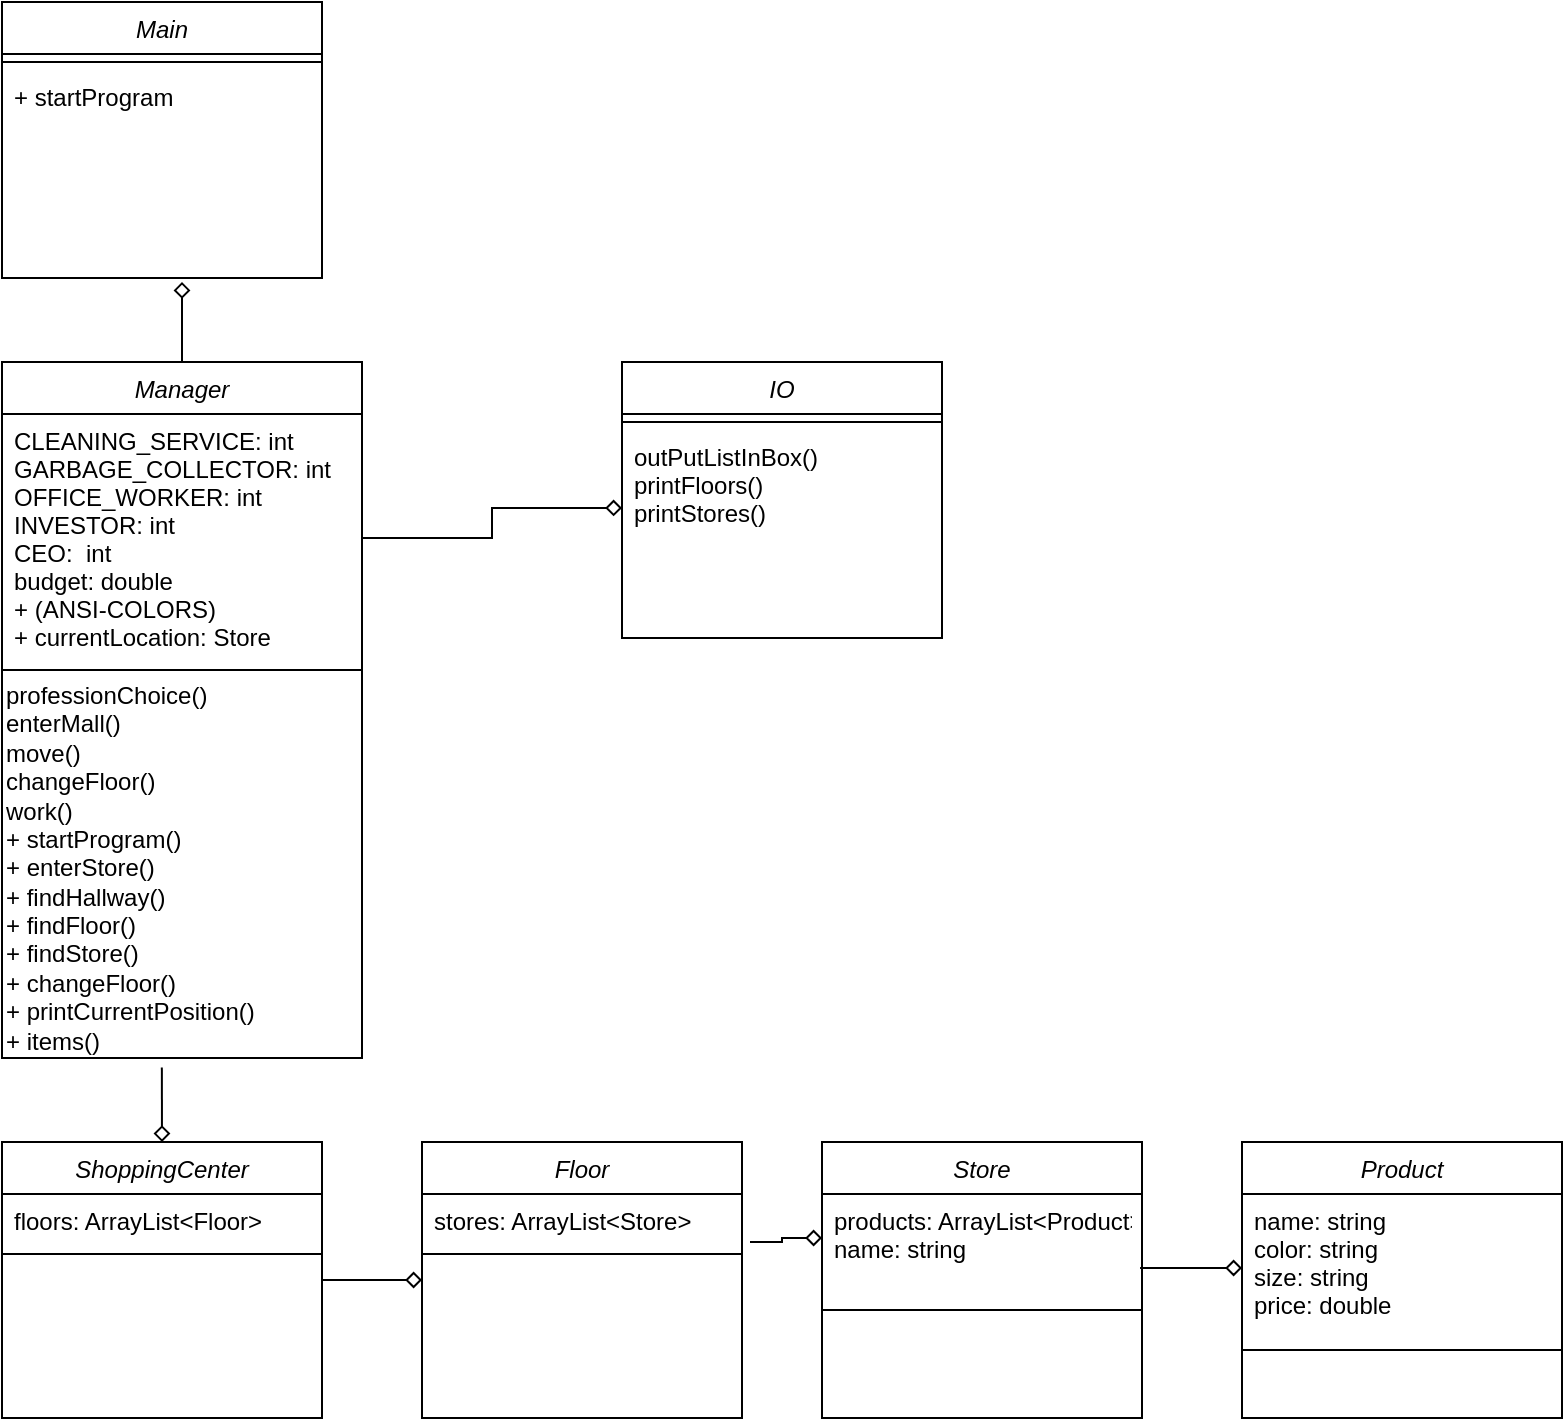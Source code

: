 <mxfile version="15.5.2" type="device"><diagram id="C5RBs43oDa-KdzZeNtuy" name="Page-1"><mxGraphModel dx="1422" dy="914" grid="1" gridSize="10" guides="1" tooltips="1" connect="1" arrows="1" fold="1" page="1" pageScale="1" pageWidth="827" pageHeight="1169" math="0" shadow="0"><root><mxCell id="WIyWlLk6GJQsqaUBKTNV-0"/><mxCell id="WIyWlLk6GJQsqaUBKTNV-1" parent="WIyWlLk6GJQsqaUBKTNV-0"/><mxCell id="pVR4ZC9BGQJKEhkNUL3v-0" value="Main" style="swimlane;fontStyle=2;align=center;verticalAlign=top;childLayout=stackLayout;horizontal=1;startSize=26;horizontalStack=0;resizeParent=1;resizeLast=0;collapsible=1;marginBottom=0;rounded=0;shadow=0;strokeWidth=1;" vertex="1" parent="WIyWlLk6GJQsqaUBKTNV-1"><mxGeometry x="20" y="60" width="160" height="138" as="geometry"><mxRectangle x="230" y="140" width="160" height="26" as="alternateBounds"/></mxGeometry></mxCell><mxCell id="pVR4ZC9BGQJKEhkNUL3v-1" value="" style="line;html=1;strokeWidth=1;align=left;verticalAlign=middle;spacingTop=-1;spacingLeft=3;spacingRight=3;rotatable=0;labelPosition=right;points=[];portConstraint=eastwest;" vertex="1" parent="pVR4ZC9BGQJKEhkNUL3v-0"><mxGeometry y="26" width="160" height="8" as="geometry"/></mxCell><mxCell id="pVR4ZC9BGQJKEhkNUL3v-2" value="+ startProgram" style="text;align=left;verticalAlign=top;spacingLeft=4;spacingRight=4;overflow=hidden;rotatable=0;points=[[0,0.5],[1,0.5]];portConstraint=eastwest;" vertex="1" parent="pVR4ZC9BGQJKEhkNUL3v-0"><mxGeometry y="34" width="160" height="26" as="geometry"/></mxCell><mxCell id="pVR4ZC9BGQJKEhkNUL3v-3" value="IO" style="swimlane;fontStyle=2;align=center;verticalAlign=top;childLayout=stackLayout;horizontal=1;startSize=26;horizontalStack=0;resizeParent=1;resizeLast=0;collapsible=1;marginBottom=0;rounded=0;shadow=0;strokeWidth=1;" vertex="1" parent="WIyWlLk6GJQsqaUBKTNV-1"><mxGeometry x="330" y="240" width="160" height="138" as="geometry"><mxRectangle x="230" y="140" width="160" height="26" as="alternateBounds"/></mxGeometry></mxCell><mxCell id="pVR4ZC9BGQJKEhkNUL3v-4" value="" style="line;html=1;strokeWidth=1;align=left;verticalAlign=middle;spacingTop=-1;spacingLeft=3;spacingRight=3;rotatable=0;labelPosition=right;points=[];portConstraint=eastwest;" vertex="1" parent="pVR4ZC9BGQJKEhkNUL3v-3"><mxGeometry y="26" width="160" height="8" as="geometry"/></mxCell><mxCell id="pVR4ZC9BGQJKEhkNUL3v-5" value="outPutListInBox()&#10;printFloors()&#10;printStores()" style="text;align=left;verticalAlign=top;spacingLeft=4;spacingRight=4;overflow=hidden;rotatable=0;points=[[0,0.5],[1,0.5]];portConstraint=eastwest;" vertex="1" parent="pVR4ZC9BGQJKEhkNUL3v-3"><mxGeometry y="34" width="160" height="56" as="geometry"/></mxCell><mxCell id="pVR4ZC9BGQJKEhkNUL3v-6" style="edgeStyle=orthogonalEdgeStyle;rounded=0;orthogonalLoop=1;jettySize=auto;html=1;exitX=0.5;exitY=0;exitDx=0;exitDy=0;endArrow=diamond;endFill=0;" edge="1" parent="WIyWlLk6GJQsqaUBKTNV-1" source="pVR4ZC9BGQJKEhkNUL3v-7"><mxGeometry relative="1" as="geometry"><mxPoint x="110" y="200" as="targetPoint"/></mxGeometry></mxCell><mxCell id="pVR4ZC9BGQJKEhkNUL3v-7" value="Manager" style="swimlane;fontStyle=2;align=center;verticalAlign=top;childLayout=stackLayout;horizontal=1;startSize=26;horizontalStack=0;resizeParent=1;resizeLast=0;collapsible=1;marginBottom=0;rounded=0;shadow=0;strokeWidth=1;" vertex="1" parent="WIyWlLk6GJQsqaUBKTNV-1"><mxGeometry x="20" y="240" width="180" height="348" as="geometry"><mxRectangle x="230" y="140" width="160" height="26" as="alternateBounds"/></mxGeometry></mxCell><mxCell id="pVR4ZC9BGQJKEhkNUL3v-8" value="CLEANING_SERVICE: int&#10;GARBAGE_COLLECTOR: int&#10;OFFICE_WORKER: int&#10;INVESTOR: int&#10;CEO:  int&#10;budget: double&#10;+ (ANSI-COLORS)&#10;+ currentLocation: Store&#10;&#10;" style="text;align=left;verticalAlign=top;spacingLeft=4;spacingRight=4;overflow=hidden;rotatable=0;points=[[0,0.5],[1,0.5]];portConstraint=eastwest;" vertex="1" parent="pVR4ZC9BGQJKEhkNUL3v-7"><mxGeometry y="26" width="180" height="124" as="geometry"/></mxCell><mxCell id="pVR4ZC9BGQJKEhkNUL3v-9" value="" style="line;html=1;strokeWidth=1;align=left;verticalAlign=middle;spacingTop=-1;spacingLeft=3;spacingRight=3;rotatable=0;labelPosition=right;points=[];portConstraint=eastwest;" vertex="1" parent="pVR4ZC9BGQJKEhkNUL3v-7"><mxGeometry y="150" width="180" height="8" as="geometry"/></mxCell><mxCell id="pVR4ZC9BGQJKEhkNUL3v-10" value="professionChoice()&lt;br&gt;enterMall()&lt;br&gt;move()&lt;br&gt;changeFloor()&lt;br&gt;work()&lt;br&gt;+ startProgram()&lt;br&gt;+ enterStore()&lt;br&gt;+ findHallway()&lt;br&gt;+ findFloor()&lt;br&gt;+ findStore()&lt;br&gt;+ changeFloor()&lt;br&gt;+ printCurrentPosition()&lt;br&gt;+ items()" style="text;html=1;align=left;verticalAlign=middle;resizable=0;points=[];autosize=1;strokeColor=none;fillColor=none;" vertex="1" parent="pVR4ZC9BGQJKEhkNUL3v-7"><mxGeometry y="158" width="180" height="190" as="geometry"/></mxCell><mxCell id="pVR4ZC9BGQJKEhkNUL3v-11" style="edgeStyle=orthogonalEdgeStyle;rounded=0;orthogonalLoop=1;jettySize=auto;html=1;exitX=0.5;exitY=0;exitDx=0;exitDy=0;entryX=0.444;entryY=1.025;entryDx=0;entryDy=0;entryPerimeter=0;startArrow=diamond;startFill=0;endArrow=none;endFill=0;" edge="1" parent="WIyWlLk6GJQsqaUBKTNV-1" source="pVR4ZC9BGQJKEhkNUL3v-12" target="pVR4ZC9BGQJKEhkNUL3v-10"><mxGeometry relative="1" as="geometry"/></mxCell><mxCell id="pVR4ZC9BGQJKEhkNUL3v-12" value="ShoppingCenter" style="swimlane;fontStyle=2;align=center;verticalAlign=top;childLayout=stackLayout;horizontal=1;startSize=26;horizontalStack=0;resizeParent=1;resizeLast=0;collapsible=1;marginBottom=0;rounded=0;shadow=0;strokeWidth=1;" vertex="1" parent="WIyWlLk6GJQsqaUBKTNV-1"><mxGeometry x="20" y="630" width="160" height="138" as="geometry"><mxRectangle x="230" y="140" width="160" height="26" as="alternateBounds"/></mxGeometry></mxCell><mxCell id="pVR4ZC9BGQJKEhkNUL3v-13" value="floors: ArrayList&lt;Floor&gt;" style="text;align=left;verticalAlign=top;spacingLeft=4;spacingRight=4;overflow=hidden;rotatable=0;points=[[0,0.5],[1,0.5]];portConstraint=eastwest;" vertex="1" parent="pVR4ZC9BGQJKEhkNUL3v-12"><mxGeometry y="26" width="160" height="26" as="geometry"/></mxCell><mxCell id="pVR4ZC9BGQJKEhkNUL3v-14" value="" style="line;html=1;strokeWidth=1;align=left;verticalAlign=middle;spacingTop=-1;spacingLeft=3;spacingRight=3;rotatable=0;labelPosition=right;points=[];portConstraint=eastwest;" vertex="1" parent="pVR4ZC9BGQJKEhkNUL3v-12"><mxGeometry y="52" width="160" height="8" as="geometry"/></mxCell><mxCell id="pVR4ZC9BGQJKEhkNUL3v-15" style="edgeStyle=orthogonalEdgeStyle;rounded=0;orthogonalLoop=1;jettySize=auto;html=1;exitX=0;exitY=0.5;exitDx=0;exitDy=0;entryX=1;entryY=0.5;entryDx=0;entryDy=0;startArrow=diamond;startFill=0;endArrow=none;endFill=0;" edge="1" parent="WIyWlLk6GJQsqaUBKTNV-1" source="pVR4ZC9BGQJKEhkNUL3v-16" target="pVR4ZC9BGQJKEhkNUL3v-12"><mxGeometry relative="1" as="geometry"/></mxCell><mxCell id="pVR4ZC9BGQJKEhkNUL3v-16" value="Floor" style="swimlane;fontStyle=2;align=center;verticalAlign=top;childLayout=stackLayout;horizontal=1;startSize=26;horizontalStack=0;resizeParent=1;resizeLast=0;collapsible=1;marginBottom=0;rounded=0;shadow=0;strokeWidth=1;" vertex="1" parent="WIyWlLk6GJQsqaUBKTNV-1"><mxGeometry x="230" y="630" width="160" height="138" as="geometry"><mxRectangle x="230" y="140" width="160" height="26" as="alternateBounds"/></mxGeometry></mxCell><mxCell id="pVR4ZC9BGQJKEhkNUL3v-17" value="stores: ArrayList&lt;Store&gt;" style="text;align=left;verticalAlign=top;spacingLeft=4;spacingRight=4;overflow=hidden;rotatable=0;points=[[0,0.5],[1,0.5]];portConstraint=eastwest;" vertex="1" parent="pVR4ZC9BGQJKEhkNUL3v-16"><mxGeometry y="26" width="160" height="26" as="geometry"/></mxCell><mxCell id="pVR4ZC9BGQJKEhkNUL3v-18" value="" style="line;html=1;strokeWidth=1;align=left;verticalAlign=middle;spacingTop=-1;spacingLeft=3;spacingRight=3;rotatable=0;labelPosition=right;points=[];portConstraint=eastwest;" vertex="1" parent="pVR4ZC9BGQJKEhkNUL3v-16"><mxGeometry y="52" width="160" height="8" as="geometry"/></mxCell><mxCell id="pVR4ZC9BGQJKEhkNUL3v-19" value="Store" style="swimlane;fontStyle=2;align=center;verticalAlign=top;childLayout=stackLayout;horizontal=1;startSize=26;horizontalStack=0;resizeParent=1;resizeLast=0;collapsible=1;marginBottom=0;rounded=0;shadow=0;strokeWidth=1;" vertex="1" parent="WIyWlLk6GJQsqaUBKTNV-1"><mxGeometry x="430" y="630" width="160" height="138" as="geometry"><mxRectangle x="230" y="140" width="160" height="26" as="alternateBounds"/></mxGeometry></mxCell><mxCell id="pVR4ZC9BGQJKEhkNUL3v-20" value="products: ArrayList&lt;Product&gt;&#10;name: string" style="text;align=left;verticalAlign=top;spacingLeft=4;spacingRight=4;overflow=hidden;rotatable=0;points=[[0,0.5],[1,0.5]];portConstraint=eastwest;" vertex="1" parent="pVR4ZC9BGQJKEhkNUL3v-19"><mxGeometry y="26" width="160" height="44" as="geometry"/></mxCell><mxCell id="pVR4ZC9BGQJKEhkNUL3v-21" value="" style="line;html=1;strokeWidth=1;align=left;verticalAlign=middle;spacingTop=-1;spacingLeft=3;spacingRight=3;rotatable=0;labelPosition=right;points=[];portConstraint=eastwest;" vertex="1" parent="pVR4ZC9BGQJKEhkNUL3v-19"><mxGeometry y="70" width="160" height="28" as="geometry"/></mxCell><mxCell id="pVR4ZC9BGQJKEhkNUL3v-22" value="Product" style="swimlane;fontStyle=2;align=center;verticalAlign=top;childLayout=stackLayout;horizontal=1;startSize=26;horizontalStack=0;resizeParent=1;resizeLast=0;collapsible=1;marginBottom=0;rounded=0;shadow=0;strokeWidth=1;" vertex="1" parent="WIyWlLk6GJQsqaUBKTNV-1"><mxGeometry x="640" y="630" width="160" height="138" as="geometry"><mxRectangle x="230" y="140" width="160" height="26" as="alternateBounds"/></mxGeometry></mxCell><mxCell id="pVR4ZC9BGQJKEhkNUL3v-23" value="name: string&#10;color: string&#10;size: string&#10;price: double" style="text;align=left;verticalAlign=top;spacingLeft=4;spacingRight=4;overflow=hidden;rotatable=0;points=[[0,0.5],[1,0.5]];portConstraint=eastwest;" vertex="1" parent="pVR4ZC9BGQJKEhkNUL3v-22"><mxGeometry y="26" width="160" height="74" as="geometry"/></mxCell><mxCell id="pVR4ZC9BGQJKEhkNUL3v-24" value="" style="line;html=1;strokeWidth=1;align=left;verticalAlign=middle;spacingTop=-1;spacingLeft=3;spacingRight=3;rotatable=0;labelPosition=right;points=[];portConstraint=eastwest;" vertex="1" parent="pVR4ZC9BGQJKEhkNUL3v-22"><mxGeometry y="100" width="160" height="8" as="geometry"/></mxCell><mxCell id="pVR4ZC9BGQJKEhkNUL3v-25" style="edgeStyle=orthogonalEdgeStyle;rounded=0;orthogonalLoop=1;jettySize=auto;html=1;exitX=0;exitY=0.5;exitDx=0;exitDy=0;entryX=0.994;entryY=0.841;entryDx=0;entryDy=0;entryPerimeter=0;startArrow=diamond;startFill=0;endArrow=none;endFill=0;" edge="1" parent="WIyWlLk6GJQsqaUBKTNV-1" source="pVR4ZC9BGQJKEhkNUL3v-23" target="pVR4ZC9BGQJKEhkNUL3v-20"><mxGeometry relative="1" as="geometry"/></mxCell><mxCell id="pVR4ZC9BGQJKEhkNUL3v-26" style="edgeStyle=orthogonalEdgeStyle;rounded=0;orthogonalLoop=1;jettySize=auto;html=1;entryX=1.025;entryY=0.923;entryDx=0;entryDy=0;entryPerimeter=0;startArrow=diamond;startFill=0;endArrow=none;endFill=0;" edge="1" parent="WIyWlLk6GJQsqaUBKTNV-1" source="pVR4ZC9BGQJKEhkNUL3v-20" target="pVR4ZC9BGQJKEhkNUL3v-17"><mxGeometry relative="1" as="geometry"/></mxCell><mxCell id="pVR4ZC9BGQJKEhkNUL3v-27" style="edgeStyle=orthogonalEdgeStyle;rounded=0;orthogonalLoop=1;jettySize=auto;html=1;exitX=1;exitY=0.5;exitDx=0;exitDy=0;entryX=0;entryY=0.696;entryDx=0;entryDy=0;entryPerimeter=0;endArrow=diamond;endFill=0;" edge="1" parent="WIyWlLk6GJQsqaUBKTNV-1" source="pVR4ZC9BGQJKEhkNUL3v-8" target="pVR4ZC9BGQJKEhkNUL3v-5"><mxGeometry relative="1" as="geometry"/></mxCell></root></mxGraphModel></diagram></mxfile>